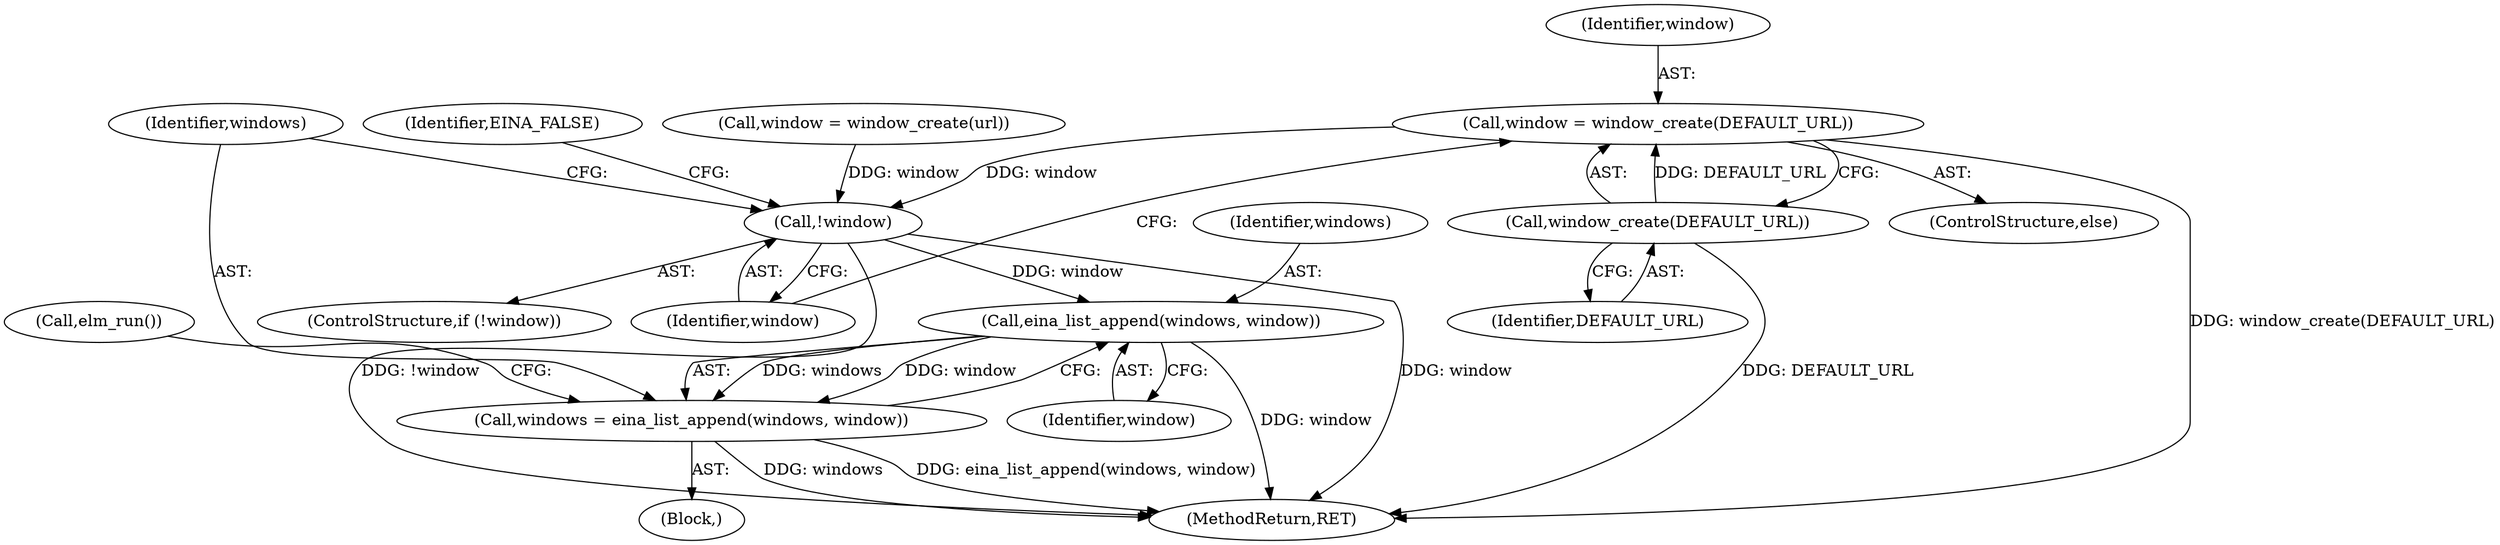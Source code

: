digraph "0_Chrome_46afbe7f7f55280947e9c06c429a68983ba9d8dd@API" {
"1000199" [label="(Call,window = window_create(DEFAULT_URL))"];
"1000201" [label="(Call,window_create(DEFAULT_URL))"];
"1000204" [label="(Call,!window)"];
"1000212" [label="(Call,eina_list_append(windows, window))"];
"1000210" [label="(Call,windows = eina_list_append(windows, window))"];
"1000220" [label="(MethodReturn,RET)"];
"1000203" [label="(ControlStructure,if (!window))"];
"1000202" [label="(Identifier,DEFAULT_URL)"];
"1000198" [label="(ControlStructure,else)"];
"1000211" [label="(Identifier,windows)"];
"1000201" [label="(Call,window_create(DEFAULT_URL))"];
"1000200" [label="(Identifier,window)"];
"1000103" [label="(Block,)"];
"1000204" [label="(Call,!window)"];
"1000192" [label="(Call,window = window_create(url))"];
"1000199" [label="(Call,window = window_create(DEFAULT_URL))"];
"1000205" [label="(Identifier,window)"];
"1000208" [label="(Identifier,EINA_FALSE)"];
"1000214" [label="(Identifier,window)"];
"1000213" [label="(Identifier,windows)"];
"1000210" [label="(Call,windows = eina_list_append(windows, window))"];
"1000212" [label="(Call,eina_list_append(windows, window))"];
"1000215" [label="(Call,elm_run())"];
"1000199" -> "1000198"  [label="AST: "];
"1000199" -> "1000201"  [label="CFG: "];
"1000200" -> "1000199"  [label="AST: "];
"1000201" -> "1000199"  [label="AST: "];
"1000205" -> "1000199"  [label="CFG: "];
"1000199" -> "1000220"  [label="DDG: window_create(DEFAULT_URL)"];
"1000201" -> "1000199"  [label="DDG: DEFAULT_URL"];
"1000199" -> "1000204"  [label="DDG: window"];
"1000201" -> "1000202"  [label="CFG: "];
"1000202" -> "1000201"  [label="AST: "];
"1000201" -> "1000220"  [label="DDG: DEFAULT_URL"];
"1000204" -> "1000203"  [label="AST: "];
"1000204" -> "1000205"  [label="CFG: "];
"1000205" -> "1000204"  [label="AST: "];
"1000208" -> "1000204"  [label="CFG: "];
"1000211" -> "1000204"  [label="CFG: "];
"1000204" -> "1000220"  [label="DDG: window"];
"1000204" -> "1000220"  [label="DDG: !window"];
"1000192" -> "1000204"  [label="DDG: window"];
"1000204" -> "1000212"  [label="DDG: window"];
"1000212" -> "1000210"  [label="AST: "];
"1000212" -> "1000214"  [label="CFG: "];
"1000213" -> "1000212"  [label="AST: "];
"1000214" -> "1000212"  [label="AST: "];
"1000210" -> "1000212"  [label="CFG: "];
"1000212" -> "1000220"  [label="DDG: window"];
"1000212" -> "1000210"  [label="DDG: windows"];
"1000212" -> "1000210"  [label="DDG: window"];
"1000210" -> "1000103"  [label="AST: "];
"1000211" -> "1000210"  [label="AST: "];
"1000215" -> "1000210"  [label="CFG: "];
"1000210" -> "1000220"  [label="DDG: eina_list_append(windows, window)"];
"1000210" -> "1000220"  [label="DDG: windows"];
}
